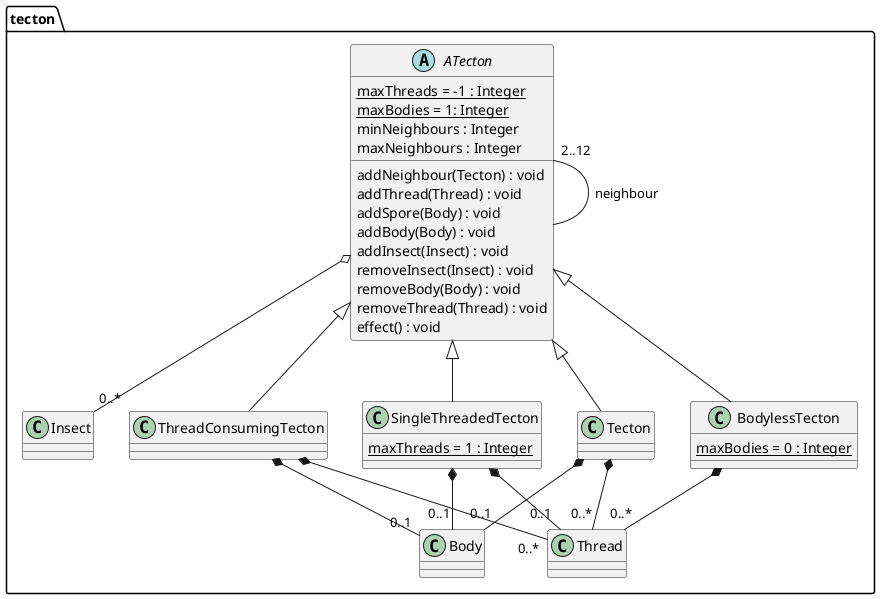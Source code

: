 @startuml
package tecton{

  ATecton "2..12" -- ATecton : neighbour
  ATecton o-- "0..*" Insect
  abstract class ATecton {
    {static} maxThreads = -1 : Integer
    {static} maxBodies = 1: Integer
    minNeighbours : Integer
    maxNeighbours : Integer
    addNeighbour(Tecton) : void
    addThread(Thread) : void
    addSpore(Body) : void
    addBody(Body) : void
    addInsect(Insect) : void
    removeInsect(Insect) : void
    removeBody(Body) : void
    removeThread(Thread) : void
    effect() : void
  }

  Tecton *-- "0..1" Body
  Tecton *-- "0..*" Thread
  ATecton <|-- Tecton
  class Tecton {
  }

  SingleThreadedTecton *-- "0..1" Body
  SingleThreadedTecton *-- "0..1" Thread
  ATecton <|-- SingleThreadedTecton
  class SingleThreadedTecton {
    {static} maxThreads = 1 : Integer
  }


  BodylessTecton *-- "0..*" Thread
  ATecton <|-- BodylessTecton
  class BodylessTecton {
    {static} maxBodies = 0 : Integer
  }

  ThreadConsumingTecton *-- "0..1" Body
  ThreadConsumingTecton *-- "0..*" Thread
  ATecton <|-- ThreadConsumingTecton
  class ThreadConsumingTecton {
  }
}
@enduml